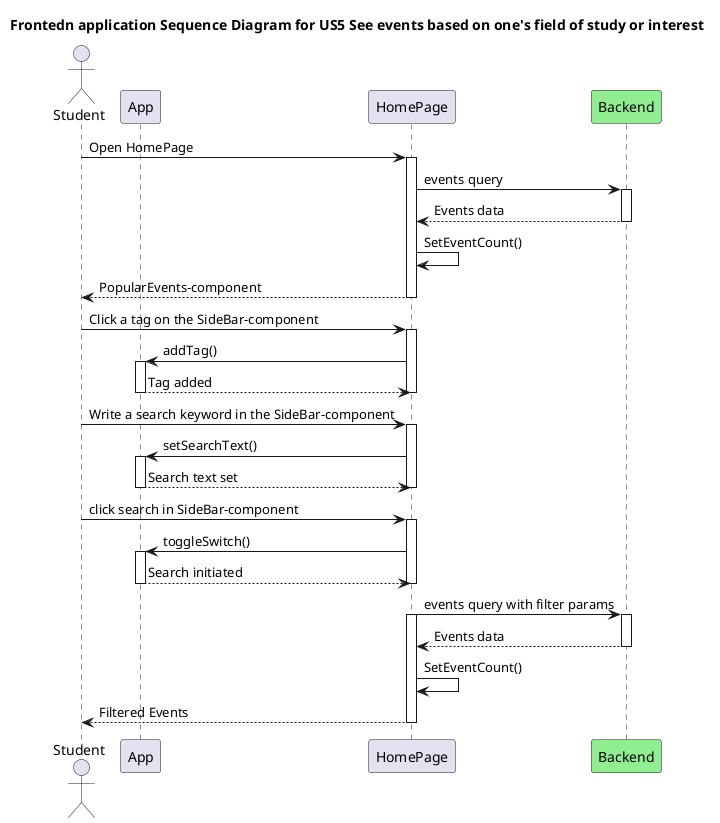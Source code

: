@startuml "System sequence diagram for US1, and US2"
title Frontedn application Sequence Diagram for US5 See events based on one's field of study or interest
actor Student as User
participant "App" as App
participant "HomePage" as HomePage
participant "Backend" as EventService #LightGreen

User -> HomePage: Open HomePage
activate HomePage

HomePage ->  EventService: events query
activate EventService
EventService -->  HomePage: Events data
deactivate EventService

HomePage -> HomePage: SetEventCount()
HomePage --> User: PopularEvents-component
deactivate HomePage

User -> HomePage: Click a tag on the SideBar-component
activate HomePage
HomePage -> App: addTag()
activate App
App --> HomePage: Tag added
deactivate App
deactivate HomePage

User -> HomePage: Write a search keyword in the SideBar-component
activate HomePage
HomePage -> App : setSearchText()
activate App
App --> HomePage: Search text set
deactivate App
deactivate HomePage

User -> HomePage:  click search in SideBar-component
activate HomePage
HomePage -> App: toggleSwitch()
activate App
App --> HomePage: Search initiated
deactivate App
deactivate HomePage

HomePage -> EventService: events query with filter params
activate HomePage
activate EventService
EventService -->  HomePage: Events data
deactivate EventService

HomePage -> HomePage: SetEventCount()
HomePage --> User: Filtered Events
deactivate HomePage

@enduml
